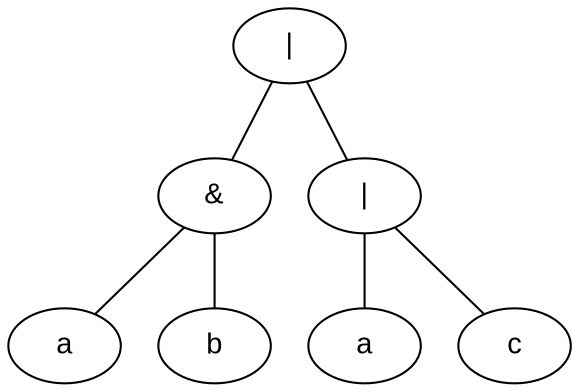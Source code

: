graph logic {
  node [ fontname = "Arial" ]
  node1 [label = "|"]
  node1 -- node2
  node1 -- node3
  node1 [label = "|"]
  node2 -- node4
  node2 -- node5
  node2 [label = "&"]
  node4 [label = "a"]
  node5 [label = "b"]
  node3 -- node6
  node3 -- node7
  node3 [label = "|"]
  node6 [label = "a"]
  node7 [label = "c"]

}
